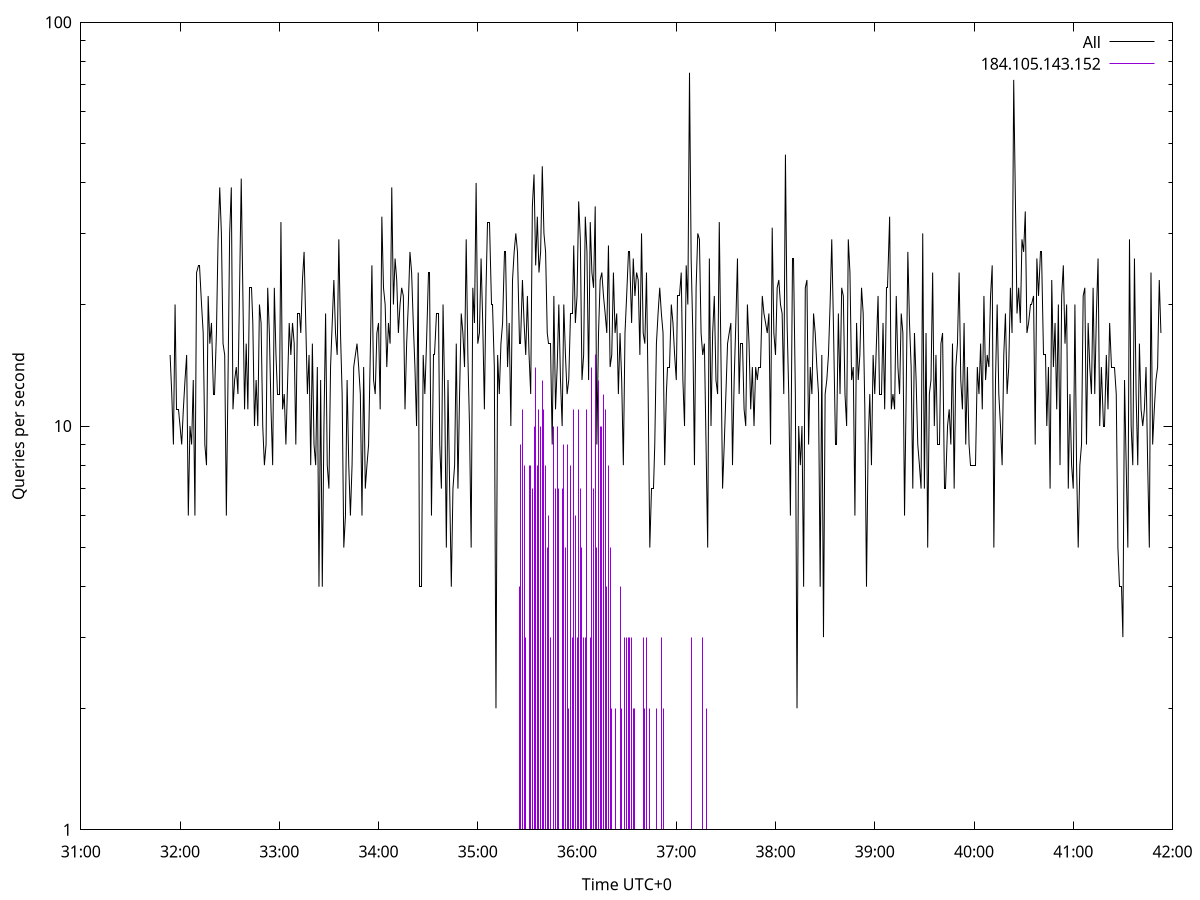 set terminal pngcairo size 1024,768
set output 'Sun Jan  7 23:31:54 2024.png'
set ylabel 'Queries per second'
set xlabel 'Time UTC+0'
set xdata time
set timefmt "%s"
set log y
plot \
'-' using 1:2 linecolor 0 linetype 2 with lines title 'All', \
'-' using 1:2 linecolor 1 linetype 3 with impulses title "184.105.143.152"
1704645114 15
1704645115 12
1704645116 9
1704645117 20
1704645118 11
1704645119 11
1704645120 10
1704645121 9
1704645122 11
1704645123 13
1704645124 15
1704645125 6
1704645126 10
1704645127 9
1704645128 13
1704645129 6
1704645130 24
1704645131 25
1704645132 25
1704645133 20
1704645134 17
1704645135 9
1704645136 8
1704645137 21
1704645138 16
1704645139 18
1704645140 12
1704645141 12
1704645142 17
1704645143 29
1704645144 39
1704645145 30
1704645146 16
1704645147 15
1704645148 6
1704645149 13
1704645150 30
1704645151 39
1704645152 11
1704645153 13
1704645154 14
1704645155 12
1704645156 22
1704645157 41
1704645158 21
1704645159 11
1704645160 16
1704645161 11
1704645162 22
1704645163 22
1704645164 18
1704645165 10
1704645166 13
1704645167 10
1704645168 20
1704645169 18
1704645170 10
1704645171 8
1704645172 9
1704645173 22
1704645174 17
1704645175 11
1704645176 8
1704645177 22
1704645178 15
1704645179 12
1704645180 12
1704645181 32
1704645182 11
1704645183 12
1704645184 9
1704645186 18
1704645187 15
1704645188 18
1704645189 16
1704645190 9
1704645191 19
1704645192 19
1704645193 17
1704645194 23
1704645195 27
1704645196 18
1704645197 12
1704645198 15
1704645199 8
1704645200 16
1704645201 9
1704645202 8
1704645203 14
1704645204 4
1704645205 13
1704645206 4
1704645207 10
1704645208 19
1704645209 8
1704645210 7
1704645211 14
1704645212 18
1704645213 23
1704645214 17
1704645215 15
1704645216 29
1704645217 17
1704645218 12
1704645219 5
1704645220 6
1704645221 13
1704645222 8
1704645223 6
1704645224 8
1704645225 14
1704645226 15
1704645227 16
1704645228 14
1704645229 12
1704645230 6
1704645231 14
1704645232 7
1704645233 8
1704645234 9
1704645235 15
1704645236 25
1704645237 13
1704645238 12
1704645239 17
1704645240 18
1704645241 11
1704645242 33
1704645243 22
1704645244 20
1704645245 14
1704645246 18
1704645247 16
1704645248 39
1704645249 20
1704645250 26
1704645251 23
1704645252 17
1704645253 20
1704645254 22
1704645255 21
1704645256 11
1704645257 16
1704645258 20
1704645259 27
1704645260 24
1704645261 18
1704645262 14
1704645263 10
1704645264 24
1704645265 4
1704645266 4
1704645267 15
1704645268 12
1704645269 16
1704645270 24
1704645271 24
1704645272 6
1704645273 15
1704645274 15
1704645275 19
1704645276 19
1704645277 9
1704645278 7
1704645279 20
1704645280 12
1704645281 5
1704645282 13
1704645283 7
1704645284 4
1704645285 7
1704645286 8
1704645287 16
1704645288 7
1704645289 12
1704645290 19
1704645291 17
1704645292 14
1704645293 29
1704645294 15
1704645295 10
1704645296 5
1704645297 22
1704645298 18
1704645299 40
1704645300 16
1704645301 17
1704645302 26
1704645303 18
1704645304 11
1704645305 22
1704645306 32
1704645307 32
1704645308 20
1704645309 20
1704645310 14
1704645311 2
1704645312 15
1704645313 12
1704645314 16
1704645315 18
1704645316 27
1704645317 27
1704645318 14
1704645319 18
1704645320 10
1704645321 23
1704645322 27
1704645323 30
1704645324 27
1704645325 16
1704645326 16
1704645327 23
1704645328 18
1704645329 15
1704645330 21
1704645331 15
1704645332 12
1704645333 35
1704645334 42
1704645335 25
1704645336 33
1704645337 24
1704645338 27
1704645339 44
1704645340 30
1704645341 27
1704645342 17
1704645343 16
1704645344 16
1704645345 9
1704645346 21
1704645347 11
1704645348 14
1704645349 20
1704645350 13
1704645351 10
1704645352 20
1704645353 15
1704645354 12
1704645355 13
1704645356 19
1704645357 19
1704645358 28
1704645359 18
1704645360 21
1704645361 36
1704645362 29
1704645363 13
1704645364 15
1704645365 33
1704645366 27
1704645367 13
1704645368 32
1704645369 24
1704645370 22
1704645371 35
1704645372 9
1704645373 17
1704645374 23
1704645375 24
1704645376 21
1704645377 19
1704645378 17
1704645379 28
1704645380 14
1704645381 15
1704645382 24
1704645383 17
1704645384 19
1704645385 12
1704645386 17
1704645387 13
1704645388 8
1704645389 17
1704645390 21
1704645391 27
1704645392 27
1704645393 18
1704645394 26
1704645395 21
1704645396 24
1704645397 23
1704645398 15
1704645399 30
1704645400 17
1704645401 16
1704645402 24
1704645403 12
1704645404 5
1704645405 7
1704645406 7
1704645407 9
1704645408 16
1704645409 19
1704645410 22
1704645411 19
1704645412 17
1704645413 8
1704645414 12
1704645415 14
1704645416 14
1704645417 20
1704645418 18
1704645419 15
1704645420 13
1704645421 21
1704645422 21
1704645423 24
1704645424 13
1704645425 10
1704645426 25
1704645427 20
1704645428 75
1704645429 26
1704645430 17
1704645431 8
1704645432 22
1704645433 30
1704645434 29
1704645435 17
1704645436 15
1704645437 16
1704645438 9
1704645439 5
1704645440 26
1704645441 10
1704645442 17
1704645443 21
1704645444 13
1704645445 12
1704645446 32
1704645447 15
1704645448 7
1704645449 9
1704645450 12
1704645451 16
1704645452 17
1704645453 18
1704645454 8
1704645455 13
1704645456 18
1704645457 26
1704645458 12
1704645459 16
1704645460 16
1704645461 11
1704645462 10
1704645463 20
1704645464 16
1704645465 11
1704645466 14
1704645467 10
1704645468 14
1704645469 13
1704645470 14
1704645471 14
1704645472 21
1704645473 19
1704645474 18
1704645475 17
1704645476 19
1704645477 9
1704645478 31
1704645479 17
1704645480 15
1704645481 22
1704645482 23
1704645483 20
1704645484 19
1704645485 12
1704645486 47
1704645487 18
1704645488 12
1704645489 6
1704645490 26
1704645491 26
1704645492 12
1704645493 2
1704645494 10
1704645495 8
1704645496 10
1704645497 4
1704645498 22
1704645499 23
1704645500 9
1704645501 14
1704645502 12
1704645503 19
1704645504 17
1704645505 14
1704645506 12
1704645507 4
1704645508 15
1704645509 3
1704645510 12
1704645511 13
1704645512 15
1704645513 20
1704645514 29
1704645515 18
1704645516 9
1704645517 9
1704645518 19
1704645519 12
1704645520 22
1704645521 21
1704645522 12
1704645523 10
1704645524 29
1704645525 24
1704645526 13
1704645527 14
1704645528 6
1704645529 18
1704645530 13
1704645531 15
1704645532 22
1704645533 19
1704645534 11
1704645535 4
1704645536 9
1704645537 12
1704645538 8
1704645539 15
1704645540 12
1704645541 16
1704645542 21
1704645543 12
1704645544 12
1704645545 18
1704645546 11
1704645547 22
1704645548 22
1704645549 33
1704645550 11
1704645551 12
1704645552 11
1704645553 21
1704645554 14
1704645555 12
1704645556 19
1704645557 17
1704645558 6
1704645559 12
1704645560 27
1704645561 18
1704645562 14
1704645563 7
1704645564 17
1704645565 13
1704645566 9
1704645567 8
1704645568 7
1704645569 30
1704645570 7
1704645571 17
1704645572 5
1704645573 12
1704645574 13
1704645575 24
1704645576 10
1704645577 15
1704645578 9
1704645579 9
1704645580 16
1704645581 17
1704645582 7
1704645583 7
1704645584 10
1704645585 11
1704645586 9
1704645587 16
1704645588 7
1704645589 14
1704645590 16
1704645591 24
1704645592 13
1704645593 11
1704645594 18
1704645595 9
1704645596 14
1704645597 9
1704645598 8
1704645599 8
1704645600 8
1704645601 8
1704645602 14
1704645603 12
1704645604 16
1704645605 11
1704645606 21
1704645607 13
1704645608 15
1704645609 14
1704645610 21
1704645611 25
1704645612 5
1704645613 13
1704645614 20
1704645615 12
1704645616 10
1704645617 8
1704645618 15
1704645619 19
1704645620 12
1704645621 14
1704645622 22
1704645623 17
1704645624 72
1704645625 37
1704645626 19
1704645627 22
1704645628 18
1704645629 29
1704645630 27
1704645631 34
1704645632 17
1704645633 18
1704645634 20
1704645635 20
1704645636 21
1704645637 9
1704645638 26
1704645639 21
1704645640 27
1704645641 27
1704645642 15
1704645643 15
1704645644 10
1704645645 14
1704645646 7
1704645647 23
1704645648 14
1704645649 18
1704645650 11
1704645651 20
1704645652 8
1704645653 21
1704645654 25
1704645655 16
1704645656 20
1704645657 7
1704645658 12
1704645659 8
1704645660 7
1704645661 20
1704645662 8
1704645663 5
1704645664 8
1704645665 9
1704645666 21
1704645667 22
1704645668 9
1704645669 18
1704645670 14
1704645671 12
1704645672 22
1704645673 12
1704645674 19
1704645675 26
1704645676 10
1704645677 14
1704645678 10
1704645679 10
1704645680 15
1704645681 11
1704645682 18
1704645683 14
1704645684 14
1704645685 14
1704645686 12
1704645687 5
1704645688 4
1704645689 4
1704645690 3
1704645691 13
1704645692 8
1704645693 5
1704645694 29
1704645695 10
1704645696 8
1704645697 26
1704645698 12
1704645699 8
1704645700 16
1704645701 11
1704645702 10
1704645703 11
1704645704 14
1704645705 8
1704645706 5
1704645707 24
1704645708 9
1704645709 11
1704645710 13
1704645711 14
1704645712 23
1704645713 17

e
1704645325 4
1704645326 9
1704645327 11
1704645328 8
1704645329 3
1704645330 1
1704645331 8
1704645332 8
1704645333 7
1704645334 10
1704645335 14
1704645336 8
1704645337 11
1704645338 10
1704645339 13
1704645340 11
1704645341 8
1704645342 5
1704645343 6
1704645344 3
1704645345 1
1704645346 10
1704645347 7
1704645348 10
1704645349 7
1704645351 7
1704645352 9
1704645353 5
1704645354 9
1704645355 2
1704645356 8
1704645357 3
1704645358 11
1704645359 6
1704645360 3
1704645361 11
1704645362 7
1704645363 5
1704645364 3
1704645365 3
1704645366 11
1704645367 1
1704645368 3
1704645369 14
1704645370 7
1704645371 15
1704645372 5
1704645373 13
1704645374 10
1704645375 10
1704645376 12
1704645377 11
1704645378 4
1704645379 8
1704645380 5
1704645381 2
1704645383 2
1704645386 4
1704645387 2
1704645389 3
1704645390 3
1704645391 3
1704645392 3
1704645393 3
1704645394 2
1704645395 2
1704645396 1
1704645399 1
1704645400 3
1704645401 2
1704645402 3
1704645403 1
1704645404 2
1704645405 1
1704645406 1
1704645407 1
1704645408 2
1704645409 1
1704645410 1
1704645411 3
1704645412 2
1704645413 1
1704645414 1
1704645416 1
1704645429 3
1704645434 1
1704645436 3
1704645437 1
1704645438 2
1704645446 1
1704645447 1
1704645449 1

e
